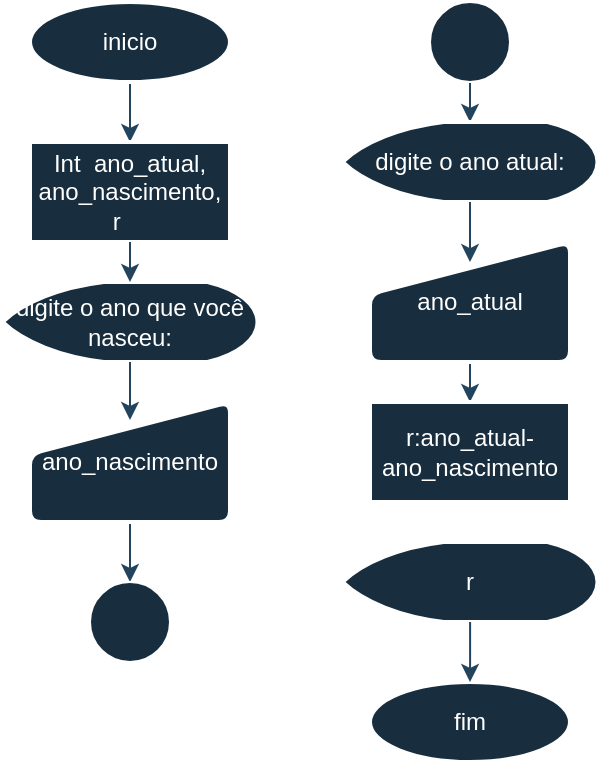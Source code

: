 <mxfile version="26.1.0">
  <diagram name="Página-1" id="o16mKuYB1iMq7Hv8K5_L">
    <mxGraphModel dx="667" dy="1628" grid="1" gridSize="10" guides="1" tooltips="1" connect="1" arrows="1" fold="1" page="1" pageScale="1" pageWidth="827" pageHeight="1169" math="0" shadow="0">
      <root>
        <mxCell id="0" />
        <mxCell id="1" parent="0" />
        <mxCell id="8Zl7UDFpsEm-eteNOHs7-3" value="" style="edgeStyle=orthogonalEdgeStyle;rounded=0;orthogonalLoop=1;jettySize=auto;html=1;labelBackgroundColor=none;strokeColor=#23445D;fontColor=default;" edge="1" parent="1" source="8Zl7UDFpsEm-eteNOHs7-1" target="8Zl7UDFpsEm-eteNOHs7-2">
          <mxGeometry relative="1" as="geometry" />
        </mxCell>
        <mxCell id="8Zl7UDFpsEm-eteNOHs7-1" value="&lt;font style=&quot;vertical-align: inherit;&quot;&gt;&lt;font style=&quot;vertical-align: inherit;&quot;&gt;inicio&lt;/font&gt;&lt;/font&gt;" style="strokeWidth=2;html=1;shape=mxgraph.flowchart.start_1;whiteSpace=wrap;labelBackgroundColor=none;fillColor=#182E3E;strokeColor=#FFFFFF;fontColor=#FFFFFF;" vertex="1" parent="1">
          <mxGeometry x="150" y="-170" width="100" height="40" as="geometry" />
        </mxCell>
        <mxCell id="8Zl7UDFpsEm-eteNOHs7-2" value="&lt;font style=&quot;vertical-align: inherit;&quot;&gt;&lt;font style=&quot;vertical-align: inherit;&quot;&gt;&lt;font style=&quot;vertical-align: inherit;&quot;&gt;&lt;font style=&quot;vertical-align: inherit;&quot;&gt;&lt;font style=&quot;vertical-align: inherit;&quot;&gt;&lt;font style=&quot;vertical-align: inherit;&quot;&gt;&lt;font style=&quot;vertical-align: inherit;&quot;&gt;&lt;font style=&quot;vertical-align: inherit;&quot;&gt;&lt;font style=&quot;vertical-align: inherit;&quot;&gt;&lt;font style=&quot;vertical-align: inherit;&quot;&gt;&lt;font style=&quot;vertical-align: inherit;&quot;&gt;&lt;font style=&quot;vertical-align: inherit;&quot;&gt;Int&amp;nbsp; ano_atual, ano_nascimento, r&amp;nbsp; &amp;nbsp;&amp;nbsp;&lt;/font&gt;&lt;/font&gt;&lt;/font&gt;&lt;/font&gt;&lt;/font&gt;&lt;/font&gt;&lt;/font&gt;&lt;/font&gt;&lt;/font&gt;&lt;/font&gt;&lt;/font&gt;&lt;/font&gt;" style="whiteSpace=wrap;html=1;strokeWidth=2;labelBackgroundColor=none;fillColor=#182E3E;strokeColor=#FFFFFF;fontColor=#FFFFFF;" vertex="1" parent="1">
          <mxGeometry x="150" y="-100" width="100" height="50" as="geometry" />
        </mxCell>
        <mxCell id="8Zl7UDFpsEm-eteNOHs7-5" value="&lt;font style=&quot;vertical-align: inherit;&quot;&gt;&lt;font style=&quot;vertical-align: inherit;&quot;&gt;&lt;font style=&quot;vertical-align: inherit;&quot;&gt;&lt;font style=&quot;vertical-align: inherit;&quot;&gt;digite o ano que você nasceu:&lt;/font&gt;&lt;/font&gt;&lt;/font&gt;&lt;/font&gt;" style="strokeWidth=2;html=1;shape=mxgraph.flowchart.display;whiteSpace=wrap;labelBackgroundColor=none;fillColor=#182E3E;strokeColor=#FFFFFF;fontColor=#FFFFFF;" vertex="1" parent="1">
          <mxGeometry x="136.25" y="-30" width="127.5" height="40" as="geometry" />
        </mxCell>
        <mxCell id="8Zl7UDFpsEm-eteNOHs7-7" style="edgeStyle=orthogonalEdgeStyle;rounded=0;orthogonalLoop=1;jettySize=auto;html=1;exitX=0.5;exitY=1;exitDx=0;exitDy=0;entryX=0.5;entryY=0;entryDx=0;entryDy=0;entryPerimeter=0;labelBackgroundColor=none;strokeColor=#23445D;fontColor=default;" edge="1" parent="1" source="8Zl7UDFpsEm-eteNOHs7-2" target="8Zl7UDFpsEm-eteNOHs7-5">
          <mxGeometry relative="1" as="geometry" />
        </mxCell>
        <mxCell id="8Zl7UDFpsEm-eteNOHs7-10" style="edgeStyle=orthogonalEdgeStyle;rounded=0;orthogonalLoop=1;jettySize=auto;html=1;exitX=0.5;exitY=1;exitDx=0;exitDy=0;labelBackgroundColor=none;strokeColor=#23445D;fontColor=default;" edge="1" parent="1" source="8Zl7UDFpsEm-eteNOHs7-8">
          <mxGeometry relative="1" as="geometry">
            <mxPoint x="200" y="120" as="targetPoint" />
          </mxGeometry>
        </mxCell>
        <mxCell id="8Zl7UDFpsEm-eteNOHs7-8" value="ano_nascimento" style="html=1;strokeWidth=2;shape=manualInput;whiteSpace=wrap;rounded=1;size=26;arcSize=11;labelBackgroundColor=none;fillColor=#182E3E;strokeColor=#FFFFFF;fontColor=#FFFFFF;" vertex="1" parent="1">
          <mxGeometry x="150" y="30" width="100" height="60" as="geometry" />
        </mxCell>
        <mxCell id="8Zl7UDFpsEm-eteNOHs7-9" style="edgeStyle=orthogonalEdgeStyle;rounded=0;orthogonalLoop=1;jettySize=auto;html=1;exitX=0.5;exitY=1;exitDx=0;exitDy=0;exitPerimeter=0;entryX=0.5;entryY=0.15;entryDx=0;entryDy=0;entryPerimeter=0;labelBackgroundColor=none;strokeColor=#23445D;fontColor=default;" edge="1" parent="1" source="8Zl7UDFpsEm-eteNOHs7-5" target="8Zl7UDFpsEm-eteNOHs7-8">
          <mxGeometry relative="1" as="geometry" />
        </mxCell>
        <mxCell id="8Zl7UDFpsEm-eteNOHs7-11" value="" style="verticalLabelPosition=bottom;verticalAlign=top;html=1;shape=mxgraph.flowchart.on-page_reference;labelBackgroundColor=none;fillColor=#182E3E;strokeColor=#FFFFFF;fontColor=#FFFFFF;" vertex="1" parent="1">
          <mxGeometry x="180" y="120" width="40" height="40" as="geometry" />
        </mxCell>
        <mxCell id="8Zl7UDFpsEm-eteNOHs7-13" style="edgeStyle=orthogonalEdgeStyle;rounded=0;orthogonalLoop=1;jettySize=auto;html=1;labelBackgroundColor=none;strokeColor=#23445D;fontColor=default;" edge="1" parent="1" source="8Zl7UDFpsEm-eteNOHs7-12">
          <mxGeometry relative="1" as="geometry">
            <mxPoint x="370" y="-110" as="targetPoint" />
          </mxGeometry>
        </mxCell>
        <mxCell id="8Zl7UDFpsEm-eteNOHs7-12" value="" style="verticalLabelPosition=bottom;verticalAlign=top;html=1;shape=mxgraph.flowchart.on-page_reference;labelBackgroundColor=none;fillColor=#182E3E;strokeColor=#FFFFFF;fontColor=#FFFFFF;" vertex="1" parent="1">
          <mxGeometry x="350" y="-170" width="40" height="40" as="geometry" />
        </mxCell>
        <mxCell id="8Zl7UDFpsEm-eteNOHs7-14" value="&lt;font style=&quot;vertical-align: inherit;&quot;&gt;&lt;font style=&quot;vertical-align: inherit;&quot;&gt;&lt;font style=&quot;vertical-align: inherit;&quot;&gt;&lt;font style=&quot;vertical-align: inherit;&quot;&gt;digite o ano atual:&lt;/font&gt;&lt;/font&gt;&lt;/font&gt;&lt;/font&gt;" style="strokeWidth=2;html=1;shape=mxgraph.flowchart.display;whiteSpace=wrap;labelBackgroundColor=none;fillColor=#182E3E;strokeColor=#FFFFFF;fontColor=#FFFFFF;" vertex="1" parent="1">
          <mxGeometry x="306.25" y="-110" width="127.5" height="40" as="geometry" />
        </mxCell>
        <mxCell id="8Zl7UDFpsEm-eteNOHs7-18" style="edgeStyle=orthogonalEdgeStyle;rounded=0;orthogonalLoop=1;jettySize=auto;html=1;exitX=0.5;exitY=1;exitDx=0;exitDy=0;entryX=0.5;entryY=0;entryDx=0;entryDy=0;labelBackgroundColor=none;strokeColor=#23445D;fontColor=default;" edge="1" parent="1" source="8Zl7UDFpsEm-eteNOHs7-15" target="8Zl7UDFpsEm-eteNOHs7-17">
          <mxGeometry relative="1" as="geometry" />
        </mxCell>
        <mxCell id="8Zl7UDFpsEm-eteNOHs7-15" value="ano_atual" style="html=1;strokeWidth=2;shape=manualInput;whiteSpace=wrap;rounded=1;size=26;arcSize=11;labelBackgroundColor=none;fillColor=#182E3E;strokeColor=#FFFFFF;fontColor=#FFFFFF;" vertex="1" parent="1">
          <mxGeometry x="320" y="-50" width="100" height="60" as="geometry" />
        </mxCell>
        <mxCell id="8Zl7UDFpsEm-eteNOHs7-16" style="edgeStyle=orthogonalEdgeStyle;rounded=0;orthogonalLoop=1;jettySize=auto;html=1;exitX=0.5;exitY=1;exitDx=0;exitDy=0;exitPerimeter=0;entryX=0.5;entryY=0.167;entryDx=0;entryDy=0;entryPerimeter=0;labelBackgroundColor=none;strokeColor=#23445D;fontColor=default;" edge="1" parent="1" source="8Zl7UDFpsEm-eteNOHs7-14" target="8Zl7UDFpsEm-eteNOHs7-15">
          <mxGeometry relative="1" as="geometry" />
        </mxCell>
        <mxCell id="8Zl7UDFpsEm-eteNOHs7-17" value="r:ano_atual-ano_nascimento" style="whiteSpace=wrap;html=1;strokeWidth=2;labelBackgroundColor=none;fillColor=#182E3E;strokeColor=#FFFFFF;fontColor=#FFFFFF;" vertex="1" parent="1">
          <mxGeometry x="320" y="30" width="100" height="50" as="geometry" />
        </mxCell>
        <mxCell id="8Zl7UDFpsEm-eteNOHs7-19" value="r" style="strokeWidth=2;html=1;shape=mxgraph.flowchart.display;whiteSpace=wrap;labelBackgroundColor=none;fillColor=#182E3E;strokeColor=#FFFFFF;fontColor=#FFFFFF;" vertex="1" parent="1">
          <mxGeometry x="306.25" y="100" width="127.5" height="40" as="geometry" />
        </mxCell>
        <mxCell id="8Zl7UDFpsEm-eteNOHs7-20" value="fim" style="strokeWidth=2;html=1;shape=mxgraph.flowchart.start_1;whiteSpace=wrap;labelBackgroundColor=none;fillColor=#182E3E;strokeColor=#FFFFFF;fontColor=#FFFFFF;" vertex="1" parent="1">
          <mxGeometry x="320" y="170" width="100" height="40" as="geometry" />
        </mxCell>
        <mxCell id="8Zl7UDFpsEm-eteNOHs7-21" style="edgeStyle=orthogonalEdgeStyle;rounded=0;orthogonalLoop=1;jettySize=auto;html=1;entryX=0.5;entryY=0;entryDx=0;entryDy=0;entryPerimeter=0;labelBackgroundColor=none;strokeColor=#23445D;fontColor=default;" edge="1" parent="1" source="8Zl7UDFpsEm-eteNOHs7-19" target="8Zl7UDFpsEm-eteNOHs7-20">
          <mxGeometry relative="1" as="geometry" />
        </mxCell>
      </root>
    </mxGraphModel>
  </diagram>
</mxfile>
